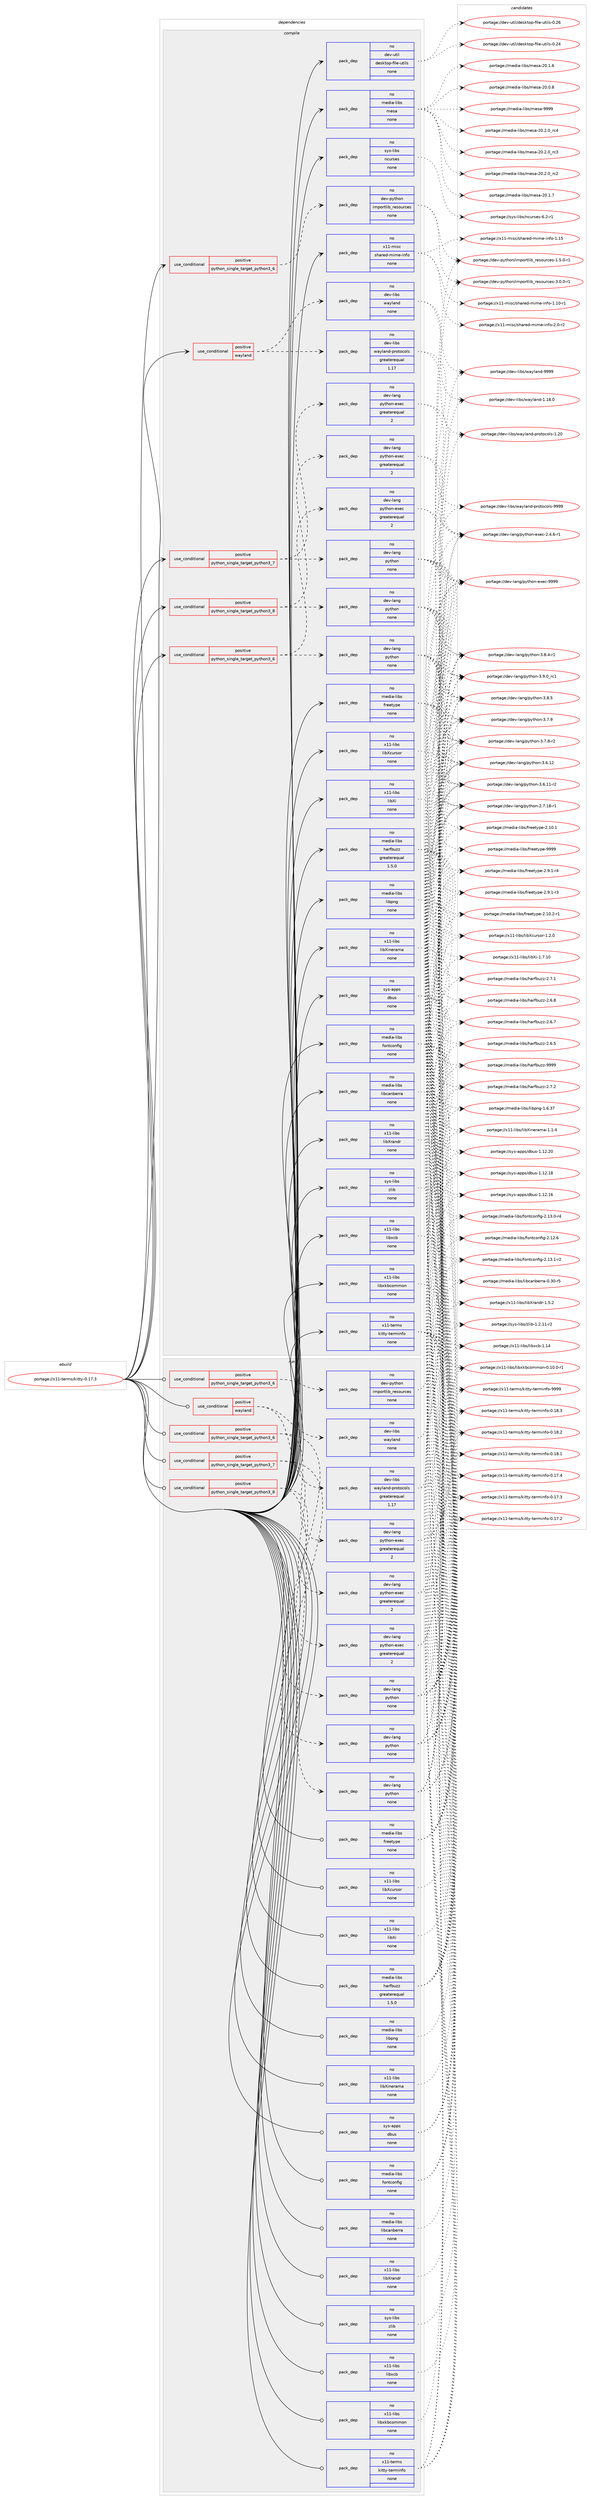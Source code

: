 digraph prolog {

# *************
# Graph options
# *************

newrank=true;
concentrate=true;
compound=true;
graph [rankdir=LR,fontname=Helvetica,fontsize=10,ranksep=1.5];#, ranksep=2.5, nodesep=0.2];
edge  [arrowhead=vee];
node  [fontname=Helvetica,fontsize=10];

# **********
# The ebuild
# **********

subgraph cluster_leftcol {
color=gray;
label=<<i>ebuild</i>>;
id [label="portage://x11-terms/kitty-0.17.3", color=red, width=4, href="../x11-terms/kitty-0.17.3.svg"];
}

# ****************
# The dependencies
# ****************

subgraph cluster_midcol {
color=gray;
label=<<i>dependencies</i>>;
subgraph cluster_compile {
fillcolor="#eeeeee";
style=filled;
label=<<i>compile</i>>;
subgraph cond166 {
dependency1008 [label=<<TABLE BORDER="0" CELLBORDER="1" CELLSPACING="0" CELLPADDING="4"><TR><TD ROWSPAN="3" CELLPADDING="10">use_conditional</TD></TR><TR><TD>positive</TD></TR><TR><TD>python_single_target_python3_6</TD></TR></TABLE>>, shape=none, color=red];
subgraph pack832 {
dependency1009 [label=<<TABLE BORDER="0" CELLBORDER="1" CELLSPACING="0" CELLPADDING="4" WIDTH="220"><TR><TD ROWSPAN="6" CELLPADDING="30">pack_dep</TD></TR><TR><TD WIDTH="110">no</TD></TR><TR><TD>dev-lang</TD></TR><TR><TD>python</TD></TR><TR><TD>none</TD></TR><TR><TD></TD></TR></TABLE>>, shape=none, color=blue];
}
dependency1008:e -> dependency1009:w [weight=20,style="dashed",arrowhead="vee"];
subgraph pack833 {
dependency1010 [label=<<TABLE BORDER="0" CELLBORDER="1" CELLSPACING="0" CELLPADDING="4" WIDTH="220"><TR><TD ROWSPAN="6" CELLPADDING="30">pack_dep</TD></TR><TR><TD WIDTH="110">no</TD></TR><TR><TD>dev-lang</TD></TR><TR><TD>python-exec</TD></TR><TR><TD>greaterequal</TD></TR><TR><TD>2</TD></TR></TABLE>>, shape=none, color=blue];
}
dependency1008:e -> dependency1010:w [weight=20,style="dashed",arrowhead="vee"];
}
id:e -> dependency1008:w [weight=20,style="solid",arrowhead="vee"];
subgraph cond167 {
dependency1011 [label=<<TABLE BORDER="0" CELLBORDER="1" CELLSPACING="0" CELLPADDING="4"><TR><TD ROWSPAN="3" CELLPADDING="10">use_conditional</TD></TR><TR><TD>positive</TD></TR><TR><TD>python_single_target_python3_6</TD></TR></TABLE>>, shape=none, color=red];
subgraph pack834 {
dependency1012 [label=<<TABLE BORDER="0" CELLBORDER="1" CELLSPACING="0" CELLPADDING="4" WIDTH="220"><TR><TD ROWSPAN="6" CELLPADDING="30">pack_dep</TD></TR><TR><TD WIDTH="110">no</TD></TR><TR><TD>dev-python</TD></TR><TR><TD>importlib_resources</TD></TR><TR><TD>none</TD></TR><TR><TD></TD></TR></TABLE>>, shape=none, color=blue];
}
dependency1011:e -> dependency1012:w [weight=20,style="dashed",arrowhead="vee"];
}
id:e -> dependency1011:w [weight=20,style="solid",arrowhead="vee"];
subgraph cond168 {
dependency1013 [label=<<TABLE BORDER="0" CELLBORDER="1" CELLSPACING="0" CELLPADDING="4"><TR><TD ROWSPAN="3" CELLPADDING="10">use_conditional</TD></TR><TR><TD>positive</TD></TR><TR><TD>python_single_target_python3_7</TD></TR></TABLE>>, shape=none, color=red];
subgraph pack835 {
dependency1014 [label=<<TABLE BORDER="0" CELLBORDER="1" CELLSPACING="0" CELLPADDING="4" WIDTH="220"><TR><TD ROWSPAN="6" CELLPADDING="30">pack_dep</TD></TR><TR><TD WIDTH="110">no</TD></TR><TR><TD>dev-lang</TD></TR><TR><TD>python</TD></TR><TR><TD>none</TD></TR><TR><TD></TD></TR></TABLE>>, shape=none, color=blue];
}
dependency1013:e -> dependency1014:w [weight=20,style="dashed",arrowhead="vee"];
subgraph pack836 {
dependency1015 [label=<<TABLE BORDER="0" CELLBORDER="1" CELLSPACING="0" CELLPADDING="4" WIDTH="220"><TR><TD ROWSPAN="6" CELLPADDING="30">pack_dep</TD></TR><TR><TD WIDTH="110">no</TD></TR><TR><TD>dev-lang</TD></TR><TR><TD>python-exec</TD></TR><TR><TD>greaterequal</TD></TR><TR><TD>2</TD></TR></TABLE>>, shape=none, color=blue];
}
dependency1013:e -> dependency1015:w [weight=20,style="dashed",arrowhead="vee"];
}
id:e -> dependency1013:w [weight=20,style="solid",arrowhead="vee"];
subgraph cond169 {
dependency1016 [label=<<TABLE BORDER="0" CELLBORDER="1" CELLSPACING="0" CELLPADDING="4"><TR><TD ROWSPAN="3" CELLPADDING="10">use_conditional</TD></TR><TR><TD>positive</TD></TR><TR><TD>python_single_target_python3_8</TD></TR></TABLE>>, shape=none, color=red];
subgraph pack837 {
dependency1017 [label=<<TABLE BORDER="0" CELLBORDER="1" CELLSPACING="0" CELLPADDING="4" WIDTH="220"><TR><TD ROWSPAN="6" CELLPADDING="30">pack_dep</TD></TR><TR><TD WIDTH="110">no</TD></TR><TR><TD>dev-lang</TD></TR><TR><TD>python</TD></TR><TR><TD>none</TD></TR><TR><TD></TD></TR></TABLE>>, shape=none, color=blue];
}
dependency1016:e -> dependency1017:w [weight=20,style="dashed",arrowhead="vee"];
subgraph pack838 {
dependency1018 [label=<<TABLE BORDER="0" CELLBORDER="1" CELLSPACING="0" CELLPADDING="4" WIDTH="220"><TR><TD ROWSPAN="6" CELLPADDING="30">pack_dep</TD></TR><TR><TD WIDTH="110">no</TD></TR><TR><TD>dev-lang</TD></TR><TR><TD>python-exec</TD></TR><TR><TD>greaterequal</TD></TR><TR><TD>2</TD></TR></TABLE>>, shape=none, color=blue];
}
dependency1016:e -> dependency1018:w [weight=20,style="dashed",arrowhead="vee"];
}
id:e -> dependency1016:w [weight=20,style="solid",arrowhead="vee"];
subgraph cond170 {
dependency1019 [label=<<TABLE BORDER="0" CELLBORDER="1" CELLSPACING="0" CELLPADDING="4"><TR><TD ROWSPAN="3" CELLPADDING="10">use_conditional</TD></TR><TR><TD>positive</TD></TR><TR><TD>wayland</TD></TR></TABLE>>, shape=none, color=red];
subgraph pack839 {
dependency1020 [label=<<TABLE BORDER="0" CELLBORDER="1" CELLSPACING="0" CELLPADDING="4" WIDTH="220"><TR><TD ROWSPAN="6" CELLPADDING="30">pack_dep</TD></TR><TR><TD WIDTH="110">no</TD></TR><TR><TD>dev-libs</TD></TR><TR><TD>wayland</TD></TR><TR><TD>none</TD></TR><TR><TD></TD></TR></TABLE>>, shape=none, color=blue];
}
dependency1019:e -> dependency1020:w [weight=20,style="dashed",arrowhead="vee"];
subgraph pack840 {
dependency1021 [label=<<TABLE BORDER="0" CELLBORDER="1" CELLSPACING="0" CELLPADDING="4" WIDTH="220"><TR><TD ROWSPAN="6" CELLPADDING="30">pack_dep</TD></TR><TR><TD WIDTH="110">no</TD></TR><TR><TD>dev-libs</TD></TR><TR><TD>wayland-protocols</TD></TR><TR><TD>greaterequal</TD></TR><TR><TD>1.17</TD></TR></TABLE>>, shape=none, color=blue];
}
dependency1019:e -> dependency1021:w [weight=20,style="dashed",arrowhead="vee"];
}
id:e -> dependency1019:w [weight=20,style="solid",arrowhead="vee"];
subgraph pack841 {
dependency1022 [label=<<TABLE BORDER="0" CELLBORDER="1" CELLSPACING="0" CELLPADDING="4" WIDTH="220"><TR><TD ROWSPAN="6" CELLPADDING="30">pack_dep</TD></TR><TR><TD WIDTH="110">no</TD></TR><TR><TD>dev-util</TD></TR><TR><TD>desktop-file-utils</TD></TR><TR><TD>none</TD></TR><TR><TD></TD></TR></TABLE>>, shape=none, color=blue];
}
id:e -> dependency1022:w [weight=20,style="solid",arrowhead="vee"];
subgraph pack842 {
dependency1023 [label=<<TABLE BORDER="0" CELLBORDER="1" CELLSPACING="0" CELLPADDING="4" WIDTH="220"><TR><TD ROWSPAN="6" CELLPADDING="30">pack_dep</TD></TR><TR><TD WIDTH="110">no</TD></TR><TR><TD>media-libs</TD></TR><TR><TD>fontconfig</TD></TR><TR><TD>none</TD></TR><TR><TD></TD></TR></TABLE>>, shape=none, color=blue];
}
id:e -> dependency1023:w [weight=20,style="solid",arrowhead="vee"];
subgraph pack843 {
dependency1024 [label=<<TABLE BORDER="0" CELLBORDER="1" CELLSPACING="0" CELLPADDING="4" WIDTH="220"><TR><TD ROWSPAN="6" CELLPADDING="30">pack_dep</TD></TR><TR><TD WIDTH="110">no</TD></TR><TR><TD>media-libs</TD></TR><TR><TD>freetype</TD></TR><TR><TD>none</TD></TR><TR><TD></TD></TR></TABLE>>, shape=none, color=blue];
}
id:e -> dependency1024:w [weight=20,style="solid",arrowhead="vee"];
subgraph pack844 {
dependency1025 [label=<<TABLE BORDER="0" CELLBORDER="1" CELLSPACING="0" CELLPADDING="4" WIDTH="220"><TR><TD ROWSPAN="6" CELLPADDING="30">pack_dep</TD></TR><TR><TD WIDTH="110">no</TD></TR><TR><TD>media-libs</TD></TR><TR><TD>harfbuzz</TD></TR><TR><TD>greaterequal</TD></TR><TR><TD>1.5.0</TD></TR></TABLE>>, shape=none, color=blue];
}
id:e -> dependency1025:w [weight=20,style="solid",arrowhead="vee"];
subgraph pack845 {
dependency1026 [label=<<TABLE BORDER="0" CELLBORDER="1" CELLSPACING="0" CELLPADDING="4" WIDTH="220"><TR><TD ROWSPAN="6" CELLPADDING="30">pack_dep</TD></TR><TR><TD WIDTH="110">no</TD></TR><TR><TD>media-libs</TD></TR><TR><TD>libcanberra</TD></TR><TR><TD>none</TD></TR><TR><TD></TD></TR></TABLE>>, shape=none, color=blue];
}
id:e -> dependency1026:w [weight=20,style="solid",arrowhead="vee"];
subgraph pack846 {
dependency1027 [label=<<TABLE BORDER="0" CELLBORDER="1" CELLSPACING="0" CELLPADDING="4" WIDTH="220"><TR><TD ROWSPAN="6" CELLPADDING="30">pack_dep</TD></TR><TR><TD WIDTH="110">no</TD></TR><TR><TD>media-libs</TD></TR><TR><TD>libpng</TD></TR><TR><TD>none</TD></TR><TR><TD></TD></TR></TABLE>>, shape=none, color=blue];
}
id:e -> dependency1027:w [weight=20,style="solid",arrowhead="vee"];
subgraph pack847 {
dependency1028 [label=<<TABLE BORDER="0" CELLBORDER="1" CELLSPACING="0" CELLPADDING="4" WIDTH="220"><TR><TD ROWSPAN="6" CELLPADDING="30">pack_dep</TD></TR><TR><TD WIDTH="110">no</TD></TR><TR><TD>media-libs</TD></TR><TR><TD>mesa</TD></TR><TR><TD>none</TD></TR><TR><TD></TD></TR></TABLE>>, shape=none, color=blue];
}
id:e -> dependency1028:w [weight=20,style="solid",arrowhead="vee"];
subgraph pack848 {
dependency1029 [label=<<TABLE BORDER="0" CELLBORDER="1" CELLSPACING="0" CELLPADDING="4" WIDTH="220"><TR><TD ROWSPAN="6" CELLPADDING="30">pack_dep</TD></TR><TR><TD WIDTH="110">no</TD></TR><TR><TD>sys-apps</TD></TR><TR><TD>dbus</TD></TR><TR><TD>none</TD></TR><TR><TD></TD></TR></TABLE>>, shape=none, color=blue];
}
id:e -> dependency1029:w [weight=20,style="solid",arrowhead="vee"];
subgraph pack849 {
dependency1030 [label=<<TABLE BORDER="0" CELLBORDER="1" CELLSPACING="0" CELLPADDING="4" WIDTH="220"><TR><TD ROWSPAN="6" CELLPADDING="30">pack_dep</TD></TR><TR><TD WIDTH="110">no</TD></TR><TR><TD>sys-libs</TD></TR><TR><TD>ncurses</TD></TR><TR><TD>none</TD></TR><TR><TD></TD></TR></TABLE>>, shape=none, color=blue];
}
id:e -> dependency1030:w [weight=20,style="solid",arrowhead="vee"];
subgraph pack850 {
dependency1031 [label=<<TABLE BORDER="0" CELLBORDER="1" CELLSPACING="0" CELLPADDING="4" WIDTH="220"><TR><TD ROWSPAN="6" CELLPADDING="30">pack_dep</TD></TR><TR><TD WIDTH="110">no</TD></TR><TR><TD>sys-libs</TD></TR><TR><TD>zlib</TD></TR><TR><TD>none</TD></TR><TR><TD></TD></TR></TABLE>>, shape=none, color=blue];
}
id:e -> dependency1031:w [weight=20,style="solid",arrowhead="vee"];
subgraph pack851 {
dependency1032 [label=<<TABLE BORDER="0" CELLBORDER="1" CELLSPACING="0" CELLPADDING="4" WIDTH="220"><TR><TD ROWSPAN="6" CELLPADDING="30">pack_dep</TD></TR><TR><TD WIDTH="110">no</TD></TR><TR><TD>x11-libs</TD></TR><TR><TD>libXcursor</TD></TR><TR><TD>none</TD></TR><TR><TD></TD></TR></TABLE>>, shape=none, color=blue];
}
id:e -> dependency1032:w [weight=20,style="solid",arrowhead="vee"];
subgraph pack852 {
dependency1033 [label=<<TABLE BORDER="0" CELLBORDER="1" CELLSPACING="0" CELLPADDING="4" WIDTH="220"><TR><TD ROWSPAN="6" CELLPADDING="30">pack_dep</TD></TR><TR><TD WIDTH="110">no</TD></TR><TR><TD>x11-libs</TD></TR><TR><TD>libXi</TD></TR><TR><TD>none</TD></TR><TR><TD></TD></TR></TABLE>>, shape=none, color=blue];
}
id:e -> dependency1033:w [weight=20,style="solid",arrowhead="vee"];
subgraph pack853 {
dependency1034 [label=<<TABLE BORDER="0" CELLBORDER="1" CELLSPACING="0" CELLPADDING="4" WIDTH="220"><TR><TD ROWSPAN="6" CELLPADDING="30">pack_dep</TD></TR><TR><TD WIDTH="110">no</TD></TR><TR><TD>x11-libs</TD></TR><TR><TD>libXinerama</TD></TR><TR><TD>none</TD></TR><TR><TD></TD></TR></TABLE>>, shape=none, color=blue];
}
id:e -> dependency1034:w [weight=20,style="solid",arrowhead="vee"];
subgraph pack854 {
dependency1035 [label=<<TABLE BORDER="0" CELLBORDER="1" CELLSPACING="0" CELLPADDING="4" WIDTH="220"><TR><TD ROWSPAN="6" CELLPADDING="30">pack_dep</TD></TR><TR><TD WIDTH="110">no</TD></TR><TR><TD>x11-libs</TD></TR><TR><TD>libXrandr</TD></TR><TR><TD>none</TD></TR><TR><TD></TD></TR></TABLE>>, shape=none, color=blue];
}
id:e -> dependency1035:w [weight=20,style="solid",arrowhead="vee"];
subgraph pack855 {
dependency1036 [label=<<TABLE BORDER="0" CELLBORDER="1" CELLSPACING="0" CELLPADDING="4" WIDTH="220"><TR><TD ROWSPAN="6" CELLPADDING="30">pack_dep</TD></TR><TR><TD WIDTH="110">no</TD></TR><TR><TD>x11-libs</TD></TR><TR><TD>libxcb</TD></TR><TR><TD>none</TD></TR><TR><TD></TD></TR></TABLE>>, shape=none, color=blue];
}
id:e -> dependency1036:w [weight=20,style="solid",arrowhead="vee"];
subgraph pack856 {
dependency1037 [label=<<TABLE BORDER="0" CELLBORDER="1" CELLSPACING="0" CELLPADDING="4" WIDTH="220"><TR><TD ROWSPAN="6" CELLPADDING="30">pack_dep</TD></TR><TR><TD WIDTH="110">no</TD></TR><TR><TD>x11-libs</TD></TR><TR><TD>libxkbcommon</TD></TR><TR><TD>none</TD></TR><TR><TD></TD></TR></TABLE>>, shape=none, color=blue];
}
id:e -> dependency1037:w [weight=20,style="solid",arrowhead="vee"];
subgraph pack857 {
dependency1038 [label=<<TABLE BORDER="0" CELLBORDER="1" CELLSPACING="0" CELLPADDING="4" WIDTH="220"><TR><TD ROWSPAN="6" CELLPADDING="30">pack_dep</TD></TR><TR><TD WIDTH="110">no</TD></TR><TR><TD>x11-misc</TD></TR><TR><TD>shared-mime-info</TD></TR><TR><TD>none</TD></TR><TR><TD></TD></TR></TABLE>>, shape=none, color=blue];
}
id:e -> dependency1038:w [weight=20,style="solid",arrowhead="vee"];
subgraph pack858 {
dependency1039 [label=<<TABLE BORDER="0" CELLBORDER="1" CELLSPACING="0" CELLPADDING="4" WIDTH="220"><TR><TD ROWSPAN="6" CELLPADDING="30">pack_dep</TD></TR><TR><TD WIDTH="110">no</TD></TR><TR><TD>x11-terms</TD></TR><TR><TD>kitty-terminfo</TD></TR><TR><TD>none</TD></TR><TR><TD></TD></TR></TABLE>>, shape=none, color=blue];
}
id:e -> dependency1039:w [weight=20,style="solid",arrowhead="vee"];
}
subgraph cluster_compileandrun {
fillcolor="#eeeeee";
style=filled;
label=<<i>compile and run</i>>;
}
subgraph cluster_run {
fillcolor="#eeeeee";
style=filled;
label=<<i>run</i>>;
subgraph cond171 {
dependency1040 [label=<<TABLE BORDER="0" CELLBORDER="1" CELLSPACING="0" CELLPADDING="4"><TR><TD ROWSPAN="3" CELLPADDING="10">use_conditional</TD></TR><TR><TD>positive</TD></TR><TR><TD>python_single_target_python3_6</TD></TR></TABLE>>, shape=none, color=red];
subgraph pack859 {
dependency1041 [label=<<TABLE BORDER="0" CELLBORDER="1" CELLSPACING="0" CELLPADDING="4" WIDTH="220"><TR><TD ROWSPAN="6" CELLPADDING="30">pack_dep</TD></TR><TR><TD WIDTH="110">no</TD></TR><TR><TD>dev-lang</TD></TR><TR><TD>python</TD></TR><TR><TD>none</TD></TR><TR><TD></TD></TR></TABLE>>, shape=none, color=blue];
}
dependency1040:e -> dependency1041:w [weight=20,style="dashed",arrowhead="vee"];
subgraph pack860 {
dependency1042 [label=<<TABLE BORDER="0" CELLBORDER="1" CELLSPACING="0" CELLPADDING="4" WIDTH="220"><TR><TD ROWSPAN="6" CELLPADDING="30">pack_dep</TD></TR><TR><TD WIDTH="110">no</TD></TR><TR><TD>dev-lang</TD></TR><TR><TD>python-exec</TD></TR><TR><TD>greaterequal</TD></TR><TR><TD>2</TD></TR></TABLE>>, shape=none, color=blue];
}
dependency1040:e -> dependency1042:w [weight=20,style="dashed",arrowhead="vee"];
}
id:e -> dependency1040:w [weight=20,style="solid",arrowhead="odot"];
subgraph cond172 {
dependency1043 [label=<<TABLE BORDER="0" CELLBORDER="1" CELLSPACING="0" CELLPADDING="4"><TR><TD ROWSPAN="3" CELLPADDING="10">use_conditional</TD></TR><TR><TD>positive</TD></TR><TR><TD>python_single_target_python3_6</TD></TR></TABLE>>, shape=none, color=red];
subgraph pack861 {
dependency1044 [label=<<TABLE BORDER="0" CELLBORDER="1" CELLSPACING="0" CELLPADDING="4" WIDTH="220"><TR><TD ROWSPAN="6" CELLPADDING="30">pack_dep</TD></TR><TR><TD WIDTH="110">no</TD></TR><TR><TD>dev-python</TD></TR><TR><TD>importlib_resources</TD></TR><TR><TD>none</TD></TR><TR><TD></TD></TR></TABLE>>, shape=none, color=blue];
}
dependency1043:e -> dependency1044:w [weight=20,style="dashed",arrowhead="vee"];
}
id:e -> dependency1043:w [weight=20,style="solid",arrowhead="odot"];
subgraph cond173 {
dependency1045 [label=<<TABLE BORDER="0" CELLBORDER="1" CELLSPACING="0" CELLPADDING="4"><TR><TD ROWSPAN="3" CELLPADDING="10">use_conditional</TD></TR><TR><TD>positive</TD></TR><TR><TD>python_single_target_python3_7</TD></TR></TABLE>>, shape=none, color=red];
subgraph pack862 {
dependency1046 [label=<<TABLE BORDER="0" CELLBORDER="1" CELLSPACING="0" CELLPADDING="4" WIDTH="220"><TR><TD ROWSPAN="6" CELLPADDING="30">pack_dep</TD></TR><TR><TD WIDTH="110">no</TD></TR><TR><TD>dev-lang</TD></TR><TR><TD>python</TD></TR><TR><TD>none</TD></TR><TR><TD></TD></TR></TABLE>>, shape=none, color=blue];
}
dependency1045:e -> dependency1046:w [weight=20,style="dashed",arrowhead="vee"];
subgraph pack863 {
dependency1047 [label=<<TABLE BORDER="0" CELLBORDER="1" CELLSPACING="0" CELLPADDING="4" WIDTH="220"><TR><TD ROWSPAN="6" CELLPADDING="30">pack_dep</TD></TR><TR><TD WIDTH="110">no</TD></TR><TR><TD>dev-lang</TD></TR><TR><TD>python-exec</TD></TR><TR><TD>greaterequal</TD></TR><TR><TD>2</TD></TR></TABLE>>, shape=none, color=blue];
}
dependency1045:e -> dependency1047:w [weight=20,style="dashed",arrowhead="vee"];
}
id:e -> dependency1045:w [weight=20,style="solid",arrowhead="odot"];
subgraph cond174 {
dependency1048 [label=<<TABLE BORDER="0" CELLBORDER="1" CELLSPACING="0" CELLPADDING="4"><TR><TD ROWSPAN="3" CELLPADDING="10">use_conditional</TD></TR><TR><TD>positive</TD></TR><TR><TD>python_single_target_python3_8</TD></TR></TABLE>>, shape=none, color=red];
subgraph pack864 {
dependency1049 [label=<<TABLE BORDER="0" CELLBORDER="1" CELLSPACING="0" CELLPADDING="4" WIDTH="220"><TR><TD ROWSPAN="6" CELLPADDING="30">pack_dep</TD></TR><TR><TD WIDTH="110">no</TD></TR><TR><TD>dev-lang</TD></TR><TR><TD>python</TD></TR><TR><TD>none</TD></TR><TR><TD></TD></TR></TABLE>>, shape=none, color=blue];
}
dependency1048:e -> dependency1049:w [weight=20,style="dashed",arrowhead="vee"];
subgraph pack865 {
dependency1050 [label=<<TABLE BORDER="0" CELLBORDER="1" CELLSPACING="0" CELLPADDING="4" WIDTH="220"><TR><TD ROWSPAN="6" CELLPADDING="30">pack_dep</TD></TR><TR><TD WIDTH="110">no</TD></TR><TR><TD>dev-lang</TD></TR><TR><TD>python-exec</TD></TR><TR><TD>greaterequal</TD></TR><TR><TD>2</TD></TR></TABLE>>, shape=none, color=blue];
}
dependency1048:e -> dependency1050:w [weight=20,style="dashed",arrowhead="vee"];
}
id:e -> dependency1048:w [weight=20,style="solid",arrowhead="odot"];
subgraph cond175 {
dependency1051 [label=<<TABLE BORDER="0" CELLBORDER="1" CELLSPACING="0" CELLPADDING="4"><TR><TD ROWSPAN="3" CELLPADDING="10">use_conditional</TD></TR><TR><TD>positive</TD></TR><TR><TD>wayland</TD></TR></TABLE>>, shape=none, color=red];
subgraph pack866 {
dependency1052 [label=<<TABLE BORDER="0" CELLBORDER="1" CELLSPACING="0" CELLPADDING="4" WIDTH="220"><TR><TD ROWSPAN="6" CELLPADDING="30">pack_dep</TD></TR><TR><TD WIDTH="110">no</TD></TR><TR><TD>dev-libs</TD></TR><TR><TD>wayland</TD></TR><TR><TD>none</TD></TR><TR><TD></TD></TR></TABLE>>, shape=none, color=blue];
}
dependency1051:e -> dependency1052:w [weight=20,style="dashed",arrowhead="vee"];
subgraph pack867 {
dependency1053 [label=<<TABLE BORDER="0" CELLBORDER="1" CELLSPACING="0" CELLPADDING="4" WIDTH="220"><TR><TD ROWSPAN="6" CELLPADDING="30">pack_dep</TD></TR><TR><TD WIDTH="110">no</TD></TR><TR><TD>dev-libs</TD></TR><TR><TD>wayland-protocols</TD></TR><TR><TD>greaterequal</TD></TR><TR><TD>1.17</TD></TR></TABLE>>, shape=none, color=blue];
}
dependency1051:e -> dependency1053:w [weight=20,style="dashed",arrowhead="vee"];
}
id:e -> dependency1051:w [weight=20,style="solid",arrowhead="odot"];
subgraph pack868 {
dependency1054 [label=<<TABLE BORDER="0" CELLBORDER="1" CELLSPACING="0" CELLPADDING="4" WIDTH="220"><TR><TD ROWSPAN="6" CELLPADDING="30">pack_dep</TD></TR><TR><TD WIDTH="110">no</TD></TR><TR><TD>media-libs</TD></TR><TR><TD>fontconfig</TD></TR><TR><TD>none</TD></TR><TR><TD></TD></TR></TABLE>>, shape=none, color=blue];
}
id:e -> dependency1054:w [weight=20,style="solid",arrowhead="odot"];
subgraph pack869 {
dependency1055 [label=<<TABLE BORDER="0" CELLBORDER="1" CELLSPACING="0" CELLPADDING="4" WIDTH="220"><TR><TD ROWSPAN="6" CELLPADDING="30">pack_dep</TD></TR><TR><TD WIDTH="110">no</TD></TR><TR><TD>media-libs</TD></TR><TR><TD>freetype</TD></TR><TR><TD>none</TD></TR><TR><TD></TD></TR></TABLE>>, shape=none, color=blue];
}
id:e -> dependency1055:w [weight=20,style="solid",arrowhead="odot"];
subgraph pack870 {
dependency1056 [label=<<TABLE BORDER="0" CELLBORDER="1" CELLSPACING="0" CELLPADDING="4" WIDTH="220"><TR><TD ROWSPAN="6" CELLPADDING="30">pack_dep</TD></TR><TR><TD WIDTH="110">no</TD></TR><TR><TD>media-libs</TD></TR><TR><TD>harfbuzz</TD></TR><TR><TD>greaterequal</TD></TR><TR><TD>1.5.0</TD></TR></TABLE>>, shape=none, color=blue];
}
id:e -> dependency1056:w [weight=20,style="solid",arrowhead="odot"];
subgraph pack871 {
dependency1057 [label=<<TABLE BORDER="0" CELLBORDER="1" CELLSPACING="0" CELLPADDING="4" WIDTH="220"><TR><TD ROWSPAN="6" CELLPADDING="30">pack_dep</TD></TR><TR><TD WIDTH="110">no</TD></TR><TR><TD>media-libs</TD></TR><TR><TD>libcanberra</TD></TR><TR><TD>none</TD></TR><TR><TD></TD></TR></TABLE>>, shape=none, color=blue];
}
id:e -> dependency1057:w [weight=20,style="solid",arrowhead="odot"];
subgraph pack872 {
dependency1058 [label=<<TABLE BORDER="0" CELLBORDER="1" CELLSPACING="0" CELLPADDING="4" WIDTH="220"><TR><TD ROWSPAN="6" CELLPADDING="30">pack_dep</TD></TR><TR><TD WIDTH="110">no</TD></TR><TR><TD>media-libs</TD></TR><TR><TD>libpng</TD></TR><TR><TD>none</TD></TR><TR><TD></TD></TR></TABLE>>, shape=none, color=blue];
}
id:e -> dependency1058:w [weight=20,style="solid",arrowhead="odot"];
subgraph pack873 {
dependency1059 [label=<<TABLE BORDER="0" CELLBORDER="1" CELLSPACING="0" CELLPADDING="4" WIDTH="220"><TR><TD ROWSPAN="6" CELLPADDING="30">pack_dep</TD></TR><TR><TD WIDTH="110">no</TD></TR><TR><TD>sys-apps</TD></TR><TR><TD>dbus</TD></TR><TR><TD>none</TD></TR><TR><TD></TD></TR></TABLE>>, shape=none, color=blue];
}
id:e -> dependency1059:w [weight=20,style="solid",arrowhead="odot"];
subgraph pack874 {
dependency1060 [label=<<TABLE BORDER="0" CELLBORDER="1" CELLSPACING="0" CELLPADDING="4" WIDTH="220"><TR><TD ROWSPAN="6" CELLPADDING="30">pack_dep</TD></TR><TR><TD WIDTH="110">no</TD></TR><TR><TD>sys-libs</TD></TR><TR><TD>zlib</TD></TR><TR><TD>none</TD></TR><TR><TD></TD></TR></TABLE>>, shape=none, color=blue];
}
id:e -> dependency1060:w [weight=20,style="solid",arrowhead="odot"];
subgraph pack875 {
dependency1061 [label=<<TABLE BORDER="0" CELLBORDER="1" CELLSPACING="0" CELLPADDING="4" WIDTH="220"><TR><TD ROWSPAN="6" CELLPADDING="30">pack_dep</TD></TR><TR><TD WIDTH="110">no</TD></TR><TR><TD>x11-libs</TD></TR><TR><TD>libXcursor</TD></TR><TR><TD>none</TD></TR><TR><TD></TD></TR></TABLE>>, shape=none, color=blue];
}
id:e -> dependency1061:w [weight=20,style="solid",arrowhead="odot"];
subgraph pack876 {
dependency1062 [label=<<TABLE BORDER="0" CELLBORDER="1" CELLSPACING="0" CELLPADDING="4" WIDTH="220"><TR><TD ROWSPAN="6" CELLPADDING="30">pack_dep</TD></TR><TR><TD WIDTH="110">no</TD></TR><TR><TD>x11-libs</TD></TR><TR><TD>libXi</TD></TR><TR><TD>none</TD></TR><TR><TD></TD></TR></TABLE>>, shape=none, color=blue];
}
id:e -> dependency1062:w [weight=20,style="solid",arrowhead="odot"];
subgraph pack877 {
dependency1063 [label=<<TABLE BORDER="0" CELLBORDER="1" CELLSPACING="0" CELLPADDING="4" WIDTH="220"><TR><TD ROWSPAN="6" CELLPADDING="30">pack_dep</TD></TR><TR><TD WIDTH="110">no</TD></TR><TR><TD>x11-libs</TD></TR><TR><TD>libXinerama</TD></TR><TR><TD>none</TD></TR><TR><TD></TD></TR></TABLE>>, shape=none, color=blue];
}
id:e -> dependency1063:w [weight=20,style="solid",arrowhead="odot"];
subgraph pack878 {
dependency1064 [label=<<TABLE BORDER="0" CELLBORDER="1" CELLSPACING="0" CELLPADDING="4" WIDTH="220"><TR><TD ROWSPAN="6" CELLPADDING="30">pack_dep</TD></TR><TR><TD WIDTH="110">no</TD></TR><TR><TD>x11-libs</TD></TR><TR><TD>libXrandr</TD></TR><TR><TD>none</TD></TR><TR><TD></TD></TR></TABLE>>, shape=none, color=blue];
}
id:e -> dependency1064:w [weight=20,style="solid",arrowhead="odot"];
subgraph pack879 {
dependency1065 [label=<<TABLE BORDER="0" CELLBORDER="1" CELLSPACING="0" CELLPADDING="4" WIDTH="220"><TR><TD ROWSPAN="6" CELLPADDING="30">pack_dep</TD></TR><TR><TD WIDTH="110">no</TD></TR><TR><TD>x11-libs</TD></TR><TR><TD>libxcb</TD></TR><TR><TD>none</TD></TR><TR><TD></TD></TR></TABLE>>, shape=none, color=blue];
}
id:e -> dependency1065:w [weight=20,style="solid",arrowhead="odot"];
subgraph pack880 {
dependency1066 [label=<<TABLE BORDER="0" CELLBORDER="1" CELLSPACING="0" CELLPADDING="4" WIDTH="220"><TR><TD ROWSPAN="6" CELLPADDING="30">pack_dep</TD></TR><TR><TD WIDTH="110">no</TD></TR><TR><TD>x11-libs</TD></TR><TR><TD>libxkbcommon</TD></TR><TR><TD>none</TD></TR><TR><TD></TD></TR></TABLE>>, shape=none, color=blue];
}
id:e -> dependency1066:w [weight=20,style="solid",arrowhead="odot"];
subgraph pack881 {
dependency1067 [label=<<TABLE BORDER="0" CELLBORDER="1" CELLSPACING="0" CELLPADDING="4" WIDTH="220"><TR><TD ROWSPAN="6" CELLPADDING="30">pack_dep</TD></TR><TR><TD WIDTH="110">no</TD></TR><TR><TD>x11-terms</TD></TR><TR><TD>kitty-terminfo</TD></TR><TR><TD>none</TD></TR><TR><TD></TD></TR></TABLE>>, shape=none, color=blue];
}
id:e -> dependency1067:w [weight=20,style="solid",arrowhead="odot"];
}
}

# **************
# The candidates
# **************

subgraph cluster_choices {
rank=same;
color=gray;
label=<<i>candidates</i>>;

subgraph choice832 {
color=black;
nodesep=1;
choice100101118451089711010347112121116104111110455146574648951149949 [label="portage://dev-lang/python-3.9.0_rc1", color=red, width=4,href="../dev-lang/python-3.9.0_rc1.svg"];
choice100101118451089711010347112121116104111110455146564653 [label="portage://dev-lang/python-3.8.5", color=red, width=4,href="../dev-lang/python-3.8.5.svg"];
choice1001011184510897110103471121211161041111104551465646524511449 [label="portage://dev-lang/python-3.8.4-r1", color=red, width=4,href="../dev-lang/python-3.8.4-r1.svg"];
choice100101118451089711010347112121116104111110455146554657 [label="portage://dev-lang/python-3.7.9", color=red, width=4,href="../dev-lang/python-3.7.9.svg"];
choice1001011184510897110103471121211161041111104551465546564511450 [label="portage://dev-lang/python-3.7.8-r2", color=red, width=4,href="../dev-lang/python-3.7.8-r2.svg"];
choice10010111845108971101034711212111610411111045514654464950 [label="portage://dev-lang/python-3.6.12", color=red, width=4,href="../dev-lang/python-3.6.12.svg"];
choice100101118451089711010347112121116104111110455146544649494511450 [label="portage://dev-lang/python-3.6.11-r2", color=red, width=4,href="../dev-lang/python-3.6.11-r2.svg"];
choice100101118451089711010347112121116104111110455046554649564511449 [label="portage://dev-lang/python-2.7.18-r1", color=red, width=4,href="../dev-lang/python-2.7.18-r1.svg"];
dependency1009:e -> choice100101118451089711010347112121116104111110455146574648951149949:w [style=dotted,weight="100"];
dependency1009:e -> choice100101118451089711010347112121116104111110455146564653:w [style=dotted,weight="100"];
dependency1009:e -> choice1001011184510897110103471121211161041111104551465646524511449:w [style=dotted,weight="100"];
dependency1009:e -> choice100101118451089711010347112121116104111110455146554657:w [style=dotted,weight="100"];
dependency1009:e -> choice1001011184510897110103471121211161041111104551465546564511450:w [style=dotted,weight="100"];
dependency1009:e -> choice10010111845108971101034711212111610411111045514654464950:w [style=dotted,weight="100"];
dependency1009:e -> choice100101118451089711010347112121116104111110455146544649494511450:w [style=dotted,weight="100"];
dependency1009:e -> choice100101118451089711010347112121116104111110455046554649564511449:w [style=dotted,weight="100"];
}
subgraph choice833 {
color=black;
nodesep=1;
choice10010111845108971101034711212111610411111045101120101994557575757 [label="portage://dev-lang/python-exec-9999", color=red, width=4,href="../dev-lang/python-exec-9999.svg"];
choice10010111845108971101034711212111610411111045101120101994550465246544511449 [label="portage://dev-lang/python-exec-2.4.6-r1", color=red, width=4,href="../dev-lang/python-exec-2.4.6-r1.svg"];
dependency1010:e -> choice10010111845108971101034711212111610411111045101120101994557575757:w [style=dotted,weight="100"];
dependency1010:e -> choice10010111845108971101034711212111610411111045101120101994550465246544511449:w [style=dotted,weight="100"];
}
subgraph choice834 {
color=black;
nodesep=1;
choice10010111845112121116104111110471051091121111141161081059895114101115111117114991011154551464846484511449 [label="portage://dev-python/importlib_resources-3.0.0-r1", color=red, width=4,href="../dev-python/importlib_resources-3.0.0-r1.svg"];
choice10010111845112121116104111110471051091121111141161081059895114101115111117114991011154549465346484511449 [label="portage://dev-python/importlib_resources-1.5.0-r1", color=red, width=4,href="../dev-python/importlib_resources-1.5.0-r1.svg"];
dependency1012:e -> choice10010111845112121116104111110471051091121111141161081059895114101115111117114991011154551464846484511449:w [style=dotted,weight="100"];
dependency1012:e -> choice10010111845112121116104111110471051091121111141161081059895114101115111117114991011154549465346484511449:w [style=dotted,weight="100"];
}
subgraph choice835 {
color=black;
nodesep=1;
choice100101118451089711010347112121116104111110455146574648951149949 [label="portage://dev-lang/python-3.9.0_rc1", color=red, width=4,href="../dev-lang/python-3.9.0_rc1.svg"];
choice100101118451089711010347112121116104111110455146564653 [label="portage://dev-lang/python-3.8.5", color=red, width=4,href="../dev-lang/python-3.8.5.svg"];
choice1001011184510897110103471121211161041111104551465646524511449 [label="portage://dev-lang/python-3.8.4-r1", color=red, width=4,href="../dev-lang/python-3.8.4-r1.svg"];
choice100101118451089711010347112121116104111110455146554657 [label="portage://dev-lang/python-3.7.9", color=red, width=4,href="../dev-lang/python-3.7.9.svg"];
choice1001011184510897110103471121211161041111104551465546564511450 [label="portage://dev-lang/python-3.7.8-r2", color=red, width=4,href="../dev-lang/python-3.7.8-r2.svg"];
choice10010111845108971101034711212111610411111045514654464950 [label="portage://dev-lang/python-3.6.12", color=red, width=4,href="../dev-lang/python-3.6.12.svg"];
choice100101118451089711010347112121116104111110455146544649494511450 [label="portage://dev-lang/python-3.6.11-r2", color=red, width=4,href="../dev-lang/python-3.6.11-r2.svg"];
choice100101118451089711010347112121116104111110455046554649564511449 [label="portage://dev-lang/python-2.7.18-r1", color=red, width=4,href="../dev-lang/python-2.7.18-r1.svg"];
dependency1014:e -> choice100101118451089711010347112121116104111110455146574648951149949:w [style=dotted,weight="100"];
dependency1014:e -> choice100101118451089711010347112121116104111110455146564653:w [style=dotted,weight="100"];
dependency1014:e -> choice1001011184510897110103471121211161041111104551465646524511449:w [style=dotted,weight="100"];
dependency1014:e -> choice100101118451089711010347112121116104111110455146554657:w [style=dotted,weight="100"];
dependency1014:e -> choice1001011184510897110103471121211161041111104551465546564511450:w [style=dotted,weight="100"];
dependency1014:e -> choice10010111845108971101034711212111610411111045514654464950:w [style=dotted,weight="100"];
dependency1014:e -> choice100101118451089711010347112121116104111110455146544649494511450:w [style=dotted,weight="100"];
dependency1014:e -> choice100101118451089711010347112121116104111110455046554649564511449:w [style=dotted,weight="100"];
}
subgraph choice836 {
color=black;
nodesep=1;
choice10010111845108971101034711212111610411111045101120101994557575757 [label="portage://dev-lang/python-exec-9999", color=red, width=4,href="../dev-lang/python-exec-9999.svg"];
choice10010111845108971101034711212111610411111045101120101994550465246544511449 [label="portage://dev-lang/python-exec-2.4.6-r1", color=red, width=4,href="../dev-lang/python-exec-2.4.6-r1.svg"];
dependency1015:e -> choice10010111845108971101034711212111610411111045101120101994557575757:w [style=dotted,weight="100"];
dependency1015:e -> choice10010111845108971101034711212111610411111045101120101994550465246544511449:w [style=dotted,weight="100"];
}
subgraph choice837 {
color=black;
nodesep=1;
choice100101118451089711010347112121116104111110455146574648951149949 [label="portage://dev-lang/python-3.9.0_rc1", color=red, width=4,href="../dev-lang/python-3.9.0_rc1.svg"];
choice100101118451089711010347112121116104111110455146564653 [label="portage://dev-lang/python-3.8.5", color=red, width=4,href="../dev-lang/python-3.8.5.svg"];
choice1001011184510897110103471121211161041111104551465646524511449 [label="portage://dev-lang/python-3.8.4-r1", color=red, width=4,href="../dev-lang/python-3.8.4-r1.svg"];
choice100101118451089711010347112121116104111110455146554657 [label="portage://dev-lang/python-3.7.9", color=red, width=4,href="../dev-lang/python-3.7.9.svg"];
choice1001011184510897110103471121211161041111104551465546564511450 [label="portage://dev-lang/python-3.7.8-r2", color=red, width=4,href="../dev-lang/python-3.7.8-r2.svg"];
choice10010111845108971101034711212111610411111045514654464950 [label="portage://dev-lang/python-3.6.12", color=red, width=4,href="../dev-lang/python-3.6.12.svg"];
choice100101118451089711010347112121116104111110455146544649494511450 [label="portage://dev-lang/python-3.6.11-r2", color=red, width=4,href="../dev-lang/python-3.6.11-r2.svg"];
choice100101118451089711010347112121116104111110455046554649564511449 [label="portage://dev-lang/python-2.7.18-r1", color=red, width=4,href="../dev-lang/python-2.7.18-r1.svg"];
dependency1017:e -> choice100101118451089711010347112121116104111110455146574648951149949:w [style=dotted,weight="100"];
dependency1017:e -> choice100101118451089711010347112121116104111110455146564653:w [style=dotted,weight="100"];
dependency1017:e -> choice1001011184510897110103471121211161041111104551465646524511449:w [style=dotted,weight="100"];
dependency1017:e -> choice100101118451089711010347112121116104111110455146554657:w [style=dotted,weight="100"];
dependency1017:e -> choice1001011184510897110103471121211161041111104551465546564511450:w [style=dotted,weight="100"];
dependency1017:e -> choice10010111845108971101034711212111610411111045514654464950:w [style=dotted,weight="100"];
dependency1017:e -> choice100101118451089711010347112121116104111110455146544649494511450:w [style=dotted,weight="100"];
dependency1017:e -> choice100101118451089711010347112121116104111110455046554649564511449:w [style=dotted,weight="100"];
}
subgraph choice838 {
color=black;
nodesep=1;
choice10010111845108971101034711212111610411111045101120101994557575757 [label="portage://dev-lang/python-exec-9999", color=red, width=4,href="../dev-lang/python-exec-9999.svg"];
choice10010111845108971101034711212111610411111045101120101994550465246544511449 [label="portage://dev-lang/python-exec-2.4.6-r1", color=red, width=4,href="../dev-lang/python-exec-2.4.6-r1.svg"];
dependency1018:e -> choice10010111845108971101034711212111610411111045101120101994557575757:w [style=dotted,weight="100"];
dependency1018:e -> choice10010111845108971101034711212111610411111045101120101994550465246544511449:w [style=dotted,weight="100"];
}
subgraph choice839 {
color=black;
nodesep=1;
choice10010111845108105981154711997121108971101004557575757 [label="portage://dev-libs/wayland-9999", color=red, width=4,href="../dev-libs/wayland-9999.svg"];
choice100101118451081059811547119971211089711010045494649564648 [label="portage://dev-libs/wayland-1.18.0", color=red, width=4,href="../dev-libs/wayland-1.18.0.svg"];
dependency1020:e -> choice10010111845108105981154711997121108971101004557575757:w [style=dotted,weight="100"];
dependency1020:e -> choice100101118451081059811547119971211089711010045494649564648:w [style=dotted,weight="100"];
}
subgraph choice840 {
color=black;
nodesep=1;
choice100101118451081059811547119971211089711010045112114111116111991111081154557575757 [label="portage://dev-libs/wayland-protocols-9999", color=red, width=4,href="../dev-libs/wayland-protocols-9999.svg"];
choice100101118451081059811547119971211089711010045112114111116111991111081154549465048 [label="portage://dev-libs/wayland-protocols-1.20", color=red, width=4,href="../dev-libs/wayland-protocols-1.20.svg"];
dependency1021:e -> choice100101118451081059811547119971211089711010045112114111116111991111081154557575757:w [style=dotted,weight="100"];
dependency1021:e -> choice100101118451081059811547119971211089711010045112114111116111991111081154549465048:w [style=dotted,weight="100"];
}
subgraph choice841 {
color=black;
nodesep=1;
choice100101118451171161051084710010111510711611111245102105108101451171161051081154548465054 [label="portage://dev-util/desktop-file-utils-0.26", color=red, width=4,href="../dev-util/desktop-file-utils-0.26.svg"];
choice100101118451171161051084710010111510711611111245102105108101451171161051081154548465052 [label="portage://dev-util/desktop-file-utils-0.24", color=red, width=4,href="../dev-util/desktop-file-utils-0.24.svg"];
dependency1022:e -> choice100101118451171161051084710010111510711611111245102105108101451171161051081154548465054:w [style=dotted,weight="100"];
dependency1022:e -> choice100101118451171161051084710010111510711611111245102105108101451171161051081154548465052:w [style=dotted,weight="100"];
}
subgraph choice842 {
color=black;
nodesep=1;
choice1091011001059745108105981154710211111011699111110102105103455046495146494511450 [label="portage://media-libs/fontconfig-2.13.1-r2", color=red, width=4,href="../media-libs/fontconfig-2.13.1-r2.svg"];
choice1091011001059745108105981154710211111011699111110102105103455046495146484511452 [label="portage://media-libs/fontconfig-2.13.0-r4", color=red, width=4,href="../media-libs/fontconfig-2.13.0-r4.svg"];
choice109101100105974510810598115471021111101169911111010210510345504649504654 [label="portage://media-libs/fontconfig-2.12.6", color=red, width=4,href="../media-libs/fontconfig-2.12.6.svg"];
dependency1023:e -> choice1091011001059745108105981154710211111011699111110102105103455046495146494511450:w [style=dotted,weight="100"];
dependency1023:e -> choice1091011001059745108105981154710211111011699111110102105103455046495146484511452:w [style=dotted,weight="100"];
dependency1023:e -> choice109101100105974510810598115471021111101169911111010210510345504649504654:w [style=dotted,weight="100"];
}
subgraph choice843 {
color=black;
nodesep=1;
choice109101100105974510810598115471021141011011161211121014557575757 [label="portage://media-libs/freetype-9999", color=red, width=4,href="../media-libs/freetype-9999.svg"];
choice109101100105974510810598115471021141011011161211121014550465746494511452 [label="portage://media-libs/freetype-2.9.1-r4", color=red, width=4,href="../media-libs/freetype-2.9.1-r4.svg"];
choice109101100105974510810598115471021141011011161211121014550465746494511451 [label="portage://media-libs/freetype-2.9.1-r3", color=red, width=4,href="../media-libs/freetype-2.9.1-r3.svg"];
choice10910110010597451081059811547102114101101116121112101455046494846504511449 [label="portage://media-libs/freetype-2.10.2-r1", color=red, width=4,href="../media-libs/freetype-2.10.2-r1.svg"];
choice1091011001059745108105981154710211410110111612111210145504649484649 [label="portage://media-libs/freetype-2.10.1", color=red, width=4,href="../media-libs/freetype-2.10.1.svg"];
dependency1024:e -> choice109101100105974510810598115471021141011011161211121014557575757:w [style=dotted,weight="100"];
dependency1024:e -> choice109101100105974510810598115471021141011011161211121014550465746494511452:w [style=dotted,weight="100"];
dependency1024:e -> choice109101100105974510810598115471021141011011161211121014550465746494511451:w [style=dotted,weight="100"];
dependency1024:e -> choice10910110010597451081059811547102114101101116121112101455046494846504511449:w [style=dotted,weight="100"];
dependency1024:e -> choice1091011001059745108105981154710211410110111612111210145504649484649:w [style=dotted,weight="100"];
}
subgraph choice844 {
color=black;
nodesep=1;
choice1091011001059745108105981154710497114102981171221224557575757 [label="portage://media-libs/harfbuzz-9999", color=red, width=4,href="../media-libs/harfbuzz-9999.svg"];
choice109101100105974510810598115471049711410298117122122455046554650 [label="portage://media-libs/harfbuzz-2.7.2", color=red, width=4,href="../media-libs/harfbuzz-2.7.2.svg"];
choice109101100105974510810598115471049711410298117122122455046554649 [label="portage://media-libs/harfbuzz-2.7.1", color=red, width=4,href="../media-libs/harfbuzz-2.7.1.svg"];
choice109101100105974510810598115471049711410298117122122455046544656 [label="portage://media-libs/harfbuzz-2.6.8", color=red, width=4,href="../media-libs/harfbuzz-2.6.8.svg"];
choice109101100105974510810598115471049711410298117122122455046544655 [label="portage://media-libs/harfbuzz-2.6.7", color=red, width=4,href="../media-libs/harfbuzz-2.6.7.svg"];
choice109101100105974510810598115471049711410298117122122455046544653 [label="portage://media-libs/harfbuzz-2.6.5", color=red, width=4,href="../media-libs/harfbuzz-2.6.5.svg"];
dependency1025:e -> choice1091011001059745108105981154710497114102981171221224557575757:w [style=dotted,weight="100"];
dependency1025:e -> choice109101100105974510810598115471049711410298117122122455046554650:w [style=dotted,weight="100"];
dependency1025:e -> choice109101100105974510810598115471049711410298117122122455046554649:w [style=dotted,weight="100"];
dependency1025:e -> choice109101100105974510810598115471049711410298117122122455046544656:w [style=dotted,weight="100"];
dependency1025:e -> choice109101100105974510810598115471049711410298117122122455046544655:w [style=dotted,weight="100"];
dependency1025:e -> choice109101100105974510810598115471049711410298117122122455046544653:w [style=dotted,weight="100"];
}
subgraph choice845 {
color=black;
nodesep=1;
choice10910110010597451081059811547108105989997110981011141149745484651484511453 [label="portage://media-libs/libcanberra-0.30-r5", color=red, width=4,href="../media-libs/libcanberra-0.30-r5.svg"];
dependency1026:e -> choice10910110010597451081059811547108105989997110981011141149745484651484511453:w [style=dotted,weight="100"];
}
subgraph choice846 {
color=black;
nodesep=1;
choice109101100105974510810598115471081059811211010345494654465155 [label="portage://media-libs/libpng-1.6.37", color=red, width=4,href="../media-libs/libpng-1.6.37.svg"];
dependency1027:e -> choice109101100105974510810598115471081059811211010345494654465155:w [style=dotted,weight="100"];
}
subgraph choice847 {
color=black;
nodesep=1;
choice10910110010597451081059811547109101115974557575757 [label="portage://media-libs/mesa-9999", color=red, width=4,href="../media-libs/mesa-9999.svg"];
choice109101100105974510810598115471091011159745504846504648951149952 [label="portage://media-libs/mesa-20.2.0_rc4", color=red, width=4,href="../media-libs/mesa-20.2.0_rc4.svg"];
choice109101100105974510810598115471091011159745504846504648951149951 [label="portage://media-libs/mesa-20.2.0_rc3", color=red, width=4,href="../media-libs/mesa-20.2.0_rc3.svg"];
choice109101100105974510810598115471091011159745504846504648951149950 [label="portage://media-libs/mesa-20.2.0_rc2", color=red, width=4,href="../media-libs/mesa-20.2.0_rc2.svg"];
choice109101100105974510810598115471091011159745504846494655 [label="portage://media-libs/mesa-20.1.7", color=red, width=4,href="../media-libs/mesa-20.1.7.svg"];
choice109101100105974510810598115471091011159745504846494654 [label="portage://media-libs/mesa-20.1.6", color=red, width=4,href="../media-libs/mesa-20.1.6.svg"];
choice109101100105974510810598115471091011159745504846484656 [label="portage://media-libs/mesa-20.0.8", color=red, width=4,href="../media-libs/mesa-20.0.8.svg"];
dependency1028:e -> choice10910110010597451081059811547109101115974557575757:w [style=dotted,weight="100"];
dependency1028:e -> choice109101100105974510810598115471091011159745504846504648951149952:w [style=dotted,weight="100"];
dependency1028:e -> choice109101100105974510810598115471091011159745504846504648951149951:w [style=dotted,weight="100"];
dependency1028:e -> choice109101100105974510810598115471091011159745504846504648951149950:w [style=dotted,weight="100"];
dependency1028:e -> choice109101100105974510810598115471091011159745504846494655:w [style=dotted,weight="100"];
dependency1028:e -> choice109101100105974510810598115471091011159745504846494654:w [style=dotted,weight="100"];
dependency1028:e -> choice109101100105974510810598115471091011159745504846484656:w [style=dotted,weight="100"];
}
subgraph choice848 {
color=black;
nodesep=1;
choice115121115459711211211547100981171154549464950465048 [label="portage://sys-apps/dbus-1.12.20", color=red, width=4,href="../sys-apps/dbus-1.12.20.svg"];
choice115121115459711211211547100981171154549464950464956 [label="portage://sys-apps/dbus-1.12.18", color=red, width=4,href="../sys-apps/dbus-1.12.18.svg"];
choice115121115459711211211547100981171154549464950464954 [label="portage://sys-apps/dbus-1.12.16", color=red, width=4,href="../sys-apps/dbus-1.12.16.svg"];
dependency1029:e -> choice115121115459711211211547100981171154549464950465048:w [style=dotted,weight="100"];
dependency1029:e -> choice115121115459711211211547100981171154549464950464956:w [style=dotted,weight="100"];
dependency1029:e -> choice115121115459711211211547100981171154549464950464954:w [style=dotted,weight="100"];
}
subgraph choice849 {
color=black;
nodesep=1;
choice11512111545108105981154711099117114115101115455446504511449 [label="portage://sys-libs/ncurses-6.2-r1", color=red, width=4,href="../sys-libs/ncurses-6.2-r1.svg"];
dependency1030:e -> choice11512111545108105981154711099117114115101115455446504511449:w [style=dotted,weight="100"];
}
subgraph choice850 {
color=black;
nodesep=1;
choice11512111545108105981154712210810598454946504649494511450 [label="portage://sys-libs/zlib-1.2.11-r2", color=red, width=4,href="../sys-libs/zlib-1.2.11-r2.svg"];
dependency1031:e -> choice11512111545108105981154712210810598454946504649494511450:w [style=dotted,weight="100"];
}
subgraph choice851 {
color=black;
nodesep=1;
choice1204949451081059811547108105988899117114115111114454946504648 [label="portage://x11-libs/libXcursor-1.2.0", color=red, width=4,href="../x11-libs/libXcursor-1.2.0.svg"];
dependency1032:e -> choice1204949451081059811547108105988899117114115111114454946504648:w [style=dotted,weight="100"];
}
subgraph choice852 {
color=black;
nodesep=1;
choice1204949451081059811547108105988810545494655464948 [label="portage://x11-libs/libXi-1.7.10", color=red, width=4,href="../x11-libs/libXi-1.7.10.svg"];
dependency1033:e -> choice1204949451081059811547108105988810545494655464948:w [style=dotted,weight="100"];
}
subgraph choice853 {
color=black;
nodesep=1;
choice120494945108105981154710810598881051101011149710997454946494652 [label="portage://x11-libs/libXinerama-1.1.4", color=red, width=4,href="../x11-libs/libXinerama-1.1.4.svg"];
dependency1034:e -> choice120494945108105981154710810598881051101011149710997454946494652:w [style=dotted,weight="100"];
}
subgraph choice854 {
color=black;
nodesep=1;
choice1204949451081059811547108105988811497110100114454946534650 [label="portage://x11-libs/libXrandr-1.5.2", color=red, width=4,href="../x11-libs/libXrandr-1.5.2.svg"];
dependency1035:e -> choice1204949451081059811547108105988811497110100114454946534650:w [style=dotted,weight="100"];
}
subgraph choice855 {
color=black;
nodesep=1;
choice12049494510810598115471081059812099984549464952 [label="portage://x11-libs/libxcb-1.14", color=red, width=4,href="../x11-libs/libxcb-1.14.svg"];
dependency1036:e -> choice12049494510810598115471081059812099984549464952:w [style=dotted,weight="100"];
}
subgraph choice856 {
color=black;
nodesep=1;
choice1204949451081059811547108105981201079899111109109111110454846494846484511449 [label="portage://x11-libs/libxkbcommon-0.10.0-r1", color=red, width=4,href="../x11-libs/libxkbcommon-0.10.0-r1.svg"];
dependency1037:e -> choice1204949451081059811547108105981201079899111109109111110454846494846484511449:w [style=dotted,weight="100"];
}
subgraph choice857 {
color=black;
nodesep=1;
choice1204949451091051159947115104971141011004510910510910145105110102111455046484511450 [label="portage://x11-misc/shared-mime-info-2.0-r2", color=red, width=4,href="../x11-misc/shared-mime-info-2.0-r2.svg"];
choice12049494510910511599471151049711410110045109105109101451051101021114549464953 [label="portage://x11-misc/shared-mime-info-1.15", color=red, width=4,href="../x11-misc/shared-mime-info-1.15.svg"];
choice120494945109105115994711510497114101100451091051091014510511010211145494649484511449 [label="portage://x11-misc/shared-mime-info-1.10-r1", color=red, width=4,href="../x11-misc/shared-mime-info-1.10-r1.svg"];
dependency1038:e -> choice1204949451091051159947115104971141011004510910510910145105110102111455046484511450:w [style=dotted,weight="100"];
dependency1038:e -> choice12049494510910511599471151049711410110045109105109101451051101021114549464953:w [style=dotted,weight="100"];
dependency1038:e -> choice120494945109105115994711510497114101100451091051091014510511010211145494649484511449:w [style=dotted,weight="100"];
}
subgraph choice858 {
color=black;
nodesep=1;
choice12049494511610111410911547107105116116121451161011141091051101021114557575757 [label="portage://x11-terms/kitty-terminfo-9999", color=red, width=4,href="../x11-terms/kitty-terminfo-9999.svg"];
choice120494945116101114109115471071051161161214511610111410910511010211145484649564651 [label="portage://x11-terms/kitty-terminfo-0.18.3", color=red, width=4,href="../x11-terms/kitty-terminfo-0.18.3.svg"];
choice120494945116101114109115471071051161161214511610111410910511010211145484649564650 [label="portage://x11-terms/kitty-terminfo-0.18.2", color=red, width=4,href="../x11-terms/kitty-terminfo-0.18.2.svg"];
choice120494945116101114109115471071051161161214511610111410910511010211145484649564649 [label="portage://x11-terms/kitty-terminfo-0.18.1", color=red, width=4,href="../x11-terms/kitty-terminfo-0.18.1.svg"];
choice120494945116101114109115471071051161161214511610111410910511010211145484649554652 [label="portage://x11-terms/kitty-terminfo-0.17.4", color=red, width=4,href="../x11-terms/kitty-terminfo-0.17.4.svg"];
choice120494945116101114109115471071051161161214511610111410910511010211145484649554651 [label="portage://x11-terms/kitty-terminfo-0.17.3", color=red, width=4,href="../x11-terms/kitty-terminfo-0.17.3.svg"];
choice120494945116101114109115471071051161161214511610111410910511010211145484649554650 [label="portage://x11-terms/kitty-terminfo-0.17.2", color=red, width=4,href="../x11-terms/kitty-terminfo-0.17.2.svg"];
dependency1039:e -> choice12049494511610111410911547107105116116121451161011141091051101021114557575757:w [style=dotted,weight="100"];
dependency1039:e -> choice120494945116101114109115471071051161161214511610111410910511010211145484649564651:w [style=dotted,weight="100"];
dependency1039:e -> choice120494945116101114109115471071051161161214511610111410910511010211145484649564650:w [style=dotted,weight="100"];
dependency1039:e -> choice120494945116101114109115471071051161161214511610111410910511010211145484649564649:w [style=dotted,weight="100"];
dependency1039:e -> choice120494945116101114109115471071051161161214511610111410910511010211145484649554652:w [style=dotted,weight="100"];
dependency1039:e -> choice120494945116101114109115471071051161161214511610111410910511010211145484649554651:w [style=dotted,weight="100"];
dependency1039:e -> choice120494945116101114109115471071051161161214511610111410910511010211145484649554650:w [style=dotted,weight="100"];
}
subgraph choice859 {
color=black;
nodesep=1;
choice100101118451089711010347112121116104111110455146574648951149949 [label="portage://dev-lang/python-3.9.0_rc1", color=red, width=4,href="../dev-lang/python-3.9.0_rc1.svg"];
choice100101118451089711010347112121116104111110455146564653 [label="portage://dev-lang/python-3.8.5", color=red, width=4,href="../dev-lang/python-3.8.5.svg"];
choice1001011184510897110103471121211161041111104551465646524511449 [label="portage://dev-lang/python-3.8.4-r1", color=red, width=4,href="../dev-lang/python-3.8.4-r1.svg"];
choice100101118451089711010347112121116104111110455146554657 [label="portage://dev-lang/python-3.7.9", color=red, width=4,href="../dev-lang/python-3.7.9.svg"];
choice1001011184510897110103471121211161041111104551465546564511450 [label="portage://dev-lang/python-3.7.8-r2", color=red, width=4,href="../dev-lang/python-3.7.8-r2.svg"];
choice10010111845108971101034711212111610411111045514654464950 [label="portage://dev-lang/python-3.6.12", color=red, width=4,href="../dev-lang/python-3.6.12.svg"];
choice100101118451089711010347112121116104111110455146544649494511450 [label="portage://dev-lang/python-3.6.11-r2", color=red, width=4,href="../dev-lang/python-3.6.11-r2.svg"];
choice100101118451089711010347112121116104111110455046554649564511449 [label="portage://dev-lang/python-2.7.18-r1", color=red, width=4,href="../dev-lang/python-2.7.18-r1.svg"];
dependency1041:e -> choice100101118451089711010347112121116104111110455146574648951149949:w [style=dotted,weight="100"];
dependency1041:e -> choice100101118451089711010347112121116104111110455146564653:w [style=dotted,weight="100"];
dependency1041:e -> choice1001011184510897110103471121211161041111104551465646524511449:w [style=dotted,weight="100"];
dependency1041:e -> choice100101118451089711010347112121116104111110455146554657:w [style=dotted,weight="100"];
dependency1041:e -> choice1001011184510897110103471121211161041111104551465546564511450:w [style=dotted,weight="100"];
dependency1041:e -> choice10010111845108971101034711212111610411111045514654464950:w [style=dotted,weight="100"];
dependency1041:e -> choice100101118451089711010347112121116104111110455146544649494511450:w [style=dotted,weight="100"];
dependency1041:e -> choice100101118451089711010347112121116104111110455046554649564511449:w [style=dotted,weight="100"];
}
subgraph choice860 {
color=black;
nodesep=1;
choice10010111845108971101034711212111610411111045101120101994557575757 [label="portage://dev-lang/python-exec-9999", color=red, width=4,href="../dev-lang/python-exec-9999.svg"];
choice10010111845108971101034711212111610411111045101120101994550465246544511449 [label="portage://dev-lang/python-exec-2.4.6-r1", color=red, width=4,href="../dev-lang/python-exec-2.4.6-r1.svg"];
dependency1042:e -> choice10010111845108971101034711212111610411111045101120101994557575757:w [style=dotted,weight="100"];
dependency1042:e -> choice10010111845108971101034711212111610411111045101120101994550465246544511449:w [style=dotted,weight="100"];
}
subgraph choice861 {
color=black;
nodesep=1;
choice10010111845112121116104111110471051091121111141161081059895114101115111117114991011154551464846484511449 [label="portage://dev-python/importlib_resources-3.0.0-r1", color=red, width=4,href="../dev-python/importlib_resources-3.0.0-r1.svg"];
choice10010111845112121116104111110471051091121111141161081059895114101115111117114991011154549465346484511449 [label="portage://dev-python/importlib_resources-1.5.0-r1", color=red, width=4,href="../dev-python/importlib_resources-1.5.0-r1.svg"];
dependency1044:e -> choice10010111845112121116104111110471051091121111141161081059895114101115111117114991011154551464846484511449:w [style=dotted,weight="100"];
dependency1044:e -> choice10010111845112121116104111110471051091121111141161081059895114101115111117114991011154549465346484511449:w [style=dotted,weight="100"];
}
subgraph choice862 {
color=black;
nodesep=1;
choice100101118451089711010347112121116104111110455146574648951149949 [label="portage://dev-lang/python-3.9.0_rc1", color=red, width=4,href="../dev-lang/python-3.9.0_rc1.svg"];
choice100101118451089711010347112121116104111110455146564653 [label="portage://dev-lang/python-3.8.5", color=red, width=4,href="../dev-lang/python-3.8.5.svg"];
choice1001011184510897110103471121211161041111104551465646524511449 [label="portage://dev-lang/python-3.8.4-r1", color=red, width=4,href="../dev-lang/python-3.8.4-r1.svg"];
choice100101118451089711010347112121116104111110455146554657 [label="portage://dev-lang/python-3.7.9", color=red, width=4,href="../dev-lang/python-3.7.9.svg"];
choice1001011184510897110103471121211161041111104551465546564511450 [label="portage://dev-lang/python-3.7.8-r2", color=red, width=4,href="../dev-lang/python-3.7.8-r2.svg"];
choice10010111845108971101034711212111610411111045514654464950 [label="portage://dev-lang/python-3.6.12", color=red, width=4,href="../dev-lang/python-3.6.12.svg"];
choice100101118451089711010347112121116104111110455146544649494511450 [label="portage://dev-lang/python-3.6.11-r2", color=red, width=4,href="../dev-lang/python-3.6.11-r2.svg"];
choice100101118451089711010347112121116104111110455046554649564511449 [label="portage://dev-lang/python-2.7.18-r1", color=red, width=4,href="../dev-lang/python-2.7.18-r1.svg"];
dependency1046:e -> choice100101118451089711010347112121116104111110455146574648951149949:w [style=dotted,weight="100"];
dependency1046:e -> choice100101118451089711010347112121116104111110455146564653:w [style=dotted,weight="100"];
dependency1046:e -> choice1001011184510897110103471121211161041111104551465646524511449:w [style=dotted,weight="100"];
dependency1046:e -> choice100101118451089711010347112121116104111110455146554657:w [style=dotted,weight="100"];
dependency1046:e -> choice1001011184510897110103471121211161041111104551465546564511450:w [style=dotted,weight="100"];
dependency1046:e -> choice10010111845108971101034711212111610411111045514654464950:w [style=dotted,weight="100"];
dependency1046:e -> choice100101118451089711010347112121116104111110455146544649494511450:w [style=dotted,weight="100"];
dependency1046:e -> choice100101118451089711010347112121116104111110455046554649564511449:w [style=dotted,weight="100"];
}
subgraph choice863 {
color=black;
nodesep=1;
choice10010111845108971101034711212111610411111045101120101994557575757 [label="portage://dev-lang/python-exec-9999", color=red, width=4,href="../dev-lang/python-exec-9999.svg"];
choice10010111845108971101034711212111610411111045101120101994550465246544511449 [label="portage://dev-lang/python-exec-2.4.6-r1", color=red, width=4,href="../dev-lang/python-exec-2.4.6-r1.svg"];
dependency1047:e -> choice10010111845108971101034711212111610411111045101120101994557575757:w [style=dotted,weight="100"];
dependency1047:e -> choice10010111845108971101034711212111610411111045101120101994550465246544511449:w [style=dotted,weight="100"];
}
subgraph choice864 {
color=black;
nodesep=1;
choice100101118451089711010347112121116104111110455146574648951149949 [label="portage://dev-lang/python-3.9.0_rc1", color=red, width=4,href="../dev-lang/python-3.9.0_rc1.svg"];
choice100101118451089711010347112121116104111110455146564653 [label="portage://dev-lang/python-3.8.5", color=red, width=4,href="../dev-lang/python-3.8.5.svg"];
choice1001011184510897110103471121211161041111104551465646524511449 [label="portage://dev-lang/python-3.8.4-r1", color=red, width=4,href="../dev-lang/python-3.8.4-r1.svg"];
choice100101118451089711010347112121116104111110455146554657 [label="portage://dev-lang/python-3.7.9", color=red, width=4,href="../dev-lang/python-3.7.9.svg"];
choice1001011184510897110103471121211161041111104551465546564511450 [label="portage://dev-lang/python-3.7.8-r2", color=red, width=4,href="../dev-lang/python-3.7.8-r2.svg"];
choice10010111845108971101034711212111610411111045514654464950 [label="portage://dev-lang/python-3.6.12", color=red, width=4,href="../dev-lang/python-3.6.12.svg"];
choice100101118451089711010347112121116104111110455146544649494511450 [label="portage://dev-lang/python-3.6.11-r2", color=red, width=4,href="../dev-lang/python-3.6.11-r2.svg"];
choice100101118451089711010347112121116104111110455046554649564511449 [label="portage://dev-lang/python-2.7.18-r1", color=red, width=4,href="../dev-lang/python-2.7.18-r1.svg"];
dependency1049:e -> choice100101118451089711010347112121116104111110455146574648951149949:w [style=dotted,weight="100"];
dependency1049:e -> choice100101118451089711010347112121116104111110455146564653:w [style=dotted,weight="100"];
dependency1049:e -> choice1001011184510897110103471121211161041111104551465646524511449:w [style=dotted,weight="100"];
dependency1049:e -> choice100101118451089711010347112121116104111110455146554657:w [style=dotted,weight="100"];
dependency1049:e -> choice1001011184510897110103471121211161041111104551465546564511450:w [style=dotted,weight="100"];
dependency1049:e -> choice10010111845108971101034711212111610411111045514654464950:w [style=dotted,weight="100"];
dependency1049:e -> choice100101118451089711010347112121116104111110455146544649494511450:w [style=dotted,weight="100"];
dependency1049:e -> choice100101118451089711010347112121116104111110455046554649564511449:w [style=dotted,weight="100"];
}
subgraph choice865 {
color=black;
nodesep=1;
choice10010111845108971101034711212111610411111045101120101994557575757 [label="portage://dev-lang/python-exec-9999", color=red, width=4,href="../dev-lang/python-exec-9999.svg"];
choice10010111845108971101034711212111610411111045101120101994550465246544511449 [label="portage://dev-lang/python-exec-2.4.6-r1", color=red, width=4,href="../dev-lang/python-exec-2.4.6-r1.svg"];
dependency1050:e -> choice10010111845108971101034711212111610411111045101120101994557575757:w [style=dotted,weight="100"];
dependency1050:e -> choice10010111845108971101034711212111610411111045101120101994550465246544511449:w [style=dotted,weight="100"];
}
subgraph choice866 {
color=black;
nodesep=1;
choice10010111845108105981154711997121108971101004557575757 [label="portage://dev-libs/wayland-9999", color=red, width=4,href="../dev-libs/wayland-9999.svg"];
choice100101118451081059811547119971211089711010045494649564648 [label="portage://dev-libs/wayland-1.18.0", color=red, width=4,href="../dev-libs/wayland-1.18.0.svg"];
dependency1052:e -> choice10010111845108105981154711997121108971101004557575757:w [style=dotted,weight="100"];
dependency1052:e -> choice100101118451081059811547119971211089711010045494649564648:w [style=dotted,weight="100"];
}
subgraph choice867 {
color=black;
nodesep=1;
choice100101118451081059811547119971211089711010045112114111116111991111081154557575757 [label="portage://dev-libs/wayland-protocols-9999", color=red, width=4,href="../dev-libs/wayland-protocols-9999.svg"];
choice100101118451081059811547119971211089711010045112114111116111991111081154549465048 [label="portage://dev-libs/wayland-protocols-1.20", color=red, width=4,href="../dev-libs/wayland-protocols-1.20.svg"];
dependency1053:e -> choice100101118451081059811547119971211089711010045112114111116111991111081154557575757:w [style=dotted,weight="100"];
dependency1053:e -> choice100101118451081059811547119971211089711010045112114111116111991111081154549465048:w [style=dotted,weight="100"];
}
subgraph choice868 {
color=black;
nodesep=1;
choice1091011001059745108105981154710211111011699111110102105103455046495146494511450 [label="portage://media-libs/fontconfig-2.13.1-r2", color=red, width=4,href="../media-libs/fontconfig-2.13.1-r2.svg"];
choice1091011001059745108105981154710211111011699111110102105103455046495146484511452 [label="portage://media-libs/fontconfig-2.13.0-r4", color=red, width=4,href="../media-libs/fontconfig-2.13.0-r4.svg"];
choice109101100105974510810598115471021111101169911111010210510345504649504654 [label="portage://media-libs/fontconfig-2.12.6", color=red, width=4,href="../media-libs/fontconfig-2.12.6.svg"];
dependency1054:e -> choice1091011001059745108105981154710211111011699111110102105103455046495146494511450:w [style=dotted,weight="100"];
dependency1054:e -> choice1091011001059745108105981154710211111011699111110102105103455046495146484511452:w [style=dotted,weight="100"];
dependency1054:e -> choice109101100105974510810598115471021111101169911111010210510345504649504654:w [style=dotted,weight="100"];
}
subgraph choice869 {
color=black;
nodesep=1;
choice109101100105974510810598115471021141011011161211121014557575757 [label="portage://media-libs/freetype-9999", color=red, width=4,href="../media-libs/freetype-9999.svg"];
choice109101100105974510810598115471021141011011161211121014550465746494511452 [label="portage://media-libs/freetype-2.9.1-r4", color=red, width=4,href="../media-libs/freetype-2.9.1-r4.svg"];
choice109101100105974510810598115471021141011011161211121014550465746494511451 [label="portage://media-libs/freetype-2.9.1-r3", color=red, width=4,href="../media-libs/freetype-2.9.1-r3.svg"];
choice10910110010597451081059811547102114101101116121112101455046494846504511449 [label="portage://media-libs/freetype-2.10.2-r1", color=red, width=4,href="../media-libs/freetype-2.10.2-r1.svg"];
choice1091011001059745108105981154710211410110111612111210145504649484649 [label="portage://media-libs/freetype-2.10.1", color=red, width=4,href="../media-libs/freetype-2.10.1.svg"];
dependency1055:e -> choice109101100105974510810598115471021141011011161211121014557575757:w [style=dotted,weight="100"];
dependency1055:e -> choice109101100105974510810598115471021141011011161211121014550465746494511452:w [style=dotted,weight="100"];
dependency1055:e -> choice109101100105974510810598115471021141011011161211121014550465746494511451:w [style=dotted,weight="100"];
dependency1055:e -> choice10910110010597451081059811547102114101101116121112101455046494846504511449:w [style=dotted,weight="100"];
dependency1055:e -> choice1091011001059745108105981154710211410110111612111210145504649484649:w [style=dotted,weight="100"];
}
subgraph choice870 {
color=black;
nodesep=1;
choice1091011001059745108105981154710497114102981171221224557575757 [label="portage://media-libs/harfbuzz-9999", color=red, width=4,href="../media-libs/harfbuzz-9999.svg"];
choice109101100105974510810598115471049711410298117122122455046554650 [label="portage://media-libs/harfbuzz-2.7.2", color=red, width=4,href="../media-libs/harfbuzz-2.7.2.svg"];
choice109101100105974510810598115471049711410298117122122455046554649 [label="portage://media-libs/harfbuzz-2.7.1", color=red, width=4,href="../media-libs/harfbuzz-2.7.1.svg"];
choice109101100105974510810598115471049711410298117122122455046544656 [label="portage://media-libs/harfbuzz-2.6.8", color=red, width=4,href="../media-libs/harfbuzz-2.6.8.svg"];
choice109101100105974510810598115471049711410298117122122455046544655 [label="portage://media-libs/harfbuzz-2.6.7", color=red, width=4,href="../media-libs/harfbuzz-2.6.7.svg"];
choice109101100105974510810598115471049711410298117122122455046544653 [label="portage://media-libs/harfbuzz-2.6.5", color=red, width=4,href="../media-libs/harfbuzz-2.6.5.svg"];
dependency1056:e -> choice1091011001059745108105981154710497114102981171221224557575757:w [style=dotted,weight="100"];
dependency1056:e -> choice109101100105974510810598115471049711410298117122122455046554650:w [style=dotted,weight="100"];
dependency1056:e -> choice109101100105974510810598115471049711410298117122122455046554649:w [style=dotted,weight="100"];
dependency1056:e -> choice109101100105974510810598115471049711410298117122122455046544656:w [style=dotted,weight="100"];
dependency1056:e -> choice109101100105974510810598115471049711410298117122122455046544655:w [style=dotted,weight="100"];
dependency1056:e -> choice109101100105974510810598115471049711410298117122122455046544653:w [style=dotted,weight="100"];
}
subgraph choice871 {
color=black;
nodesep=1;
choice10910110010597451081059811547108105989997110981011141149745484651484511453 [label="portage://media-libs/libcanberra-0.30-r5", color=red, width=4,href="../media-libs/libcanberra-0.30-r5.svg"];
dependency1057:e -> choice10910110010597451081059811547108105989997110981011141149745484651484511453:w [style=dotted,weight="100"];
}
subgraph choice872 {
color=black;
nodesep=1;
choice109101100105974510810598115471081059811211010345494654465155 [label="portage://media-libs/libpng-1.6.37", color=red, width=4,href="../media-libs/libpng-1.6.37.svg"];
dependency1058:e -> choice109101100105974510810598115471081059811211010345494654465155:w [style=dotted,weight="100"];
}
subgraph choice873 {
color=black;
nodesep=1;
choice115121115459711211211547100981171154549464950465048 [label="portage://sys-apps/dbus-1.12.20", color=red, width=4,href="../sys-apps/dbus-1.12.20.svg"];
choice115121115459711211211547100981171154549464950464956 [label="portage://sys-apps/dbus-1.12.18", color=red, width=4,href="../sys-apps/dbus-1.12.18.svg"];
choice115121115459711211211547100981171154549464950464954 [label="portage://sys-apps/dbus-1.12.16", color=red, width=4,href="../sys-apps/dbus-1.12.16.svg"];
dependency1059:e -> choice115121115459711211211547100981171154549464950465048:w [style=dotted,weight="100"];
dependency1059:e -> choice115121115459711211211547100981171154549464950464956:w [style=dotted,weight="100"];
dependency1059:e -> choice115121115459711211211547100981171154549464950464954:w [style=dotted,weight="100"];
}
subgraph choice874 {
color=black;
nodesep=1;
choice11512111545108105981154712210810598454946504649494511450 [label="portage://sys-libs/zlib-1.2.11-r2", color=red, width=4,href="../sys-libs/zlib-1.2.11-r2.svg"];
dependency1060:e -> choice11512111545108105981154712210810598454946504649494511450:w [style=dotted,weight="100"];
}
subgraph choice875 {
color=black;
nodesep=1;
choice1204949451081059811547108105988899117114115111114454946504648 [label="portage://x11-libs/libXcursor-1.2.0", color=red, width=4,href="../x11-libs/libXcursor-1.2.0.svg"];
dependency1061:e -> choice1204949451081059811547108105988899117114115111114454946504648:w [style=dotted,weight="100"];
}
subgraph choice876 {
color=black;
nodesep=1;
choice1204949451081059811547108105988810545494655464948 [label="portage://x11-libs/libXi-1.7.10", color=red, width=4,href="../x11-libs/libXi-1.7.10.svg"];
dependency1062:e -> choice1204949451081059811547108105988810545494655464948:w [style=dotted,weight="100"];
}
subgraph choice877 {
color=black;
nodesep=1;
choice120494945108105981154710810598881051101011149710997454946494652 [label="portage://x11-libs/libXinerama-1.1.4", color=red, width=4,href="../x11-libs/libXinerama-1.1.4.svg"];
dependency1063:e -> choice120494945108105981154710810598881051101011149710997454946494652:w [style=dotted,weight="100"];
}
subgraph choice878 {
color=black;
nodesep=1;
choice1204949451081059811547108105988811497110100114454946534650 [label="portage://x11-libs/libXrandr-1.5.2", color=red, width=4,href="../x11-libs/libXrandr-1.5.2.svg"];
dependency1064:e -> choice1204949451081059811547108105988811497110100114454946534650:w [style=dotted,weight="100"];
}
subgraph choice879 {
color=black;
nodesep=1;
choice12049494510810598115471081059812099984549464952 [label="portage://x11-libs/libxcb-1.14", color=red, width=4,href="../x11-libs/libxcb-1.14.svg"];
dependency1065:e -> choice12049494510810598115471081059812099984549464952:w [style=dotted,weight="100"];
}
subgraph choice880 {
color=black;
nodesep=1;
choice1204949451081059811547108105981201079899111109109111110454846494846484511449 [label="portage://x11-libs/libxkbcommon-0.10.0-r1", color=red, width=4,href="../x11-libs/libxkbcommon-0.10.0-r1.svg"];
dependency1066:e -> choice1204949451081059811547108105981201079899111109109111110454846494846484511449:w [style=dotted,weight="100"];
}
subgraph choice881 {
color=black;
nodesep=1;
choice12049494511610111410911547107105116116121451161011141091051101021114557575757 [label="portage://x11-terms/kitty-terminfo-9999", color=red, width=4,href="../x11-terms/kitty-terminfo-9999.svg"];
choice120494945116101114109115471071051161161214511610111410910511010211145484649564651 [label="portage://x11-terms/kitty-terminfo-0.18.3", color=red, width=4,href="../x11-terms/kitty-terminfo-0.18.3.svg"];
choice120494945116101114109115471071051161161214511610111410910511010211145484649564650 [label="portage://x11-terms/kitty-terminfo-0.18.2", color=red, width=4,href="../x11-terms/kitty-terminfo-0.18.2.svg"];
choice120494945116101114109115471071051161161214511610111410910511010211145484649564649 [label="portage://x11-terms/kitty-terminfo-0.18.1", color=red, width=4,href="../x11-terms/kitty-terminfo-0.18.1.svg"];
choice120494945116101114109115471071051161161214511610111410910511010211145484649554652 [label="portage://x11-terms/kitty-terminfo-0.17.4", color=red, width=4,href="../x11-terms/kitty-terminfo-0.17.4.svg"];
choice120494945116101114109115471071051161161214511610111410910511010211145484649554651 [label="portage://x11-terms/kitty-terminfo-0.17.3", color=red, width=4,href="../x11-terms/kitty-terminfo-0.17.3.svg"];
choice120494945116101114109115471071051161161214511610111410910511010211145484649554650 [label="portage://x11-terms/kitty-terminfo-0.17.2", color=red, width=4,href="../x11-terms/kitty-terminfo-0.17.2.svg"];
dependency1067:e -> choice12049494511610111410911547107105116116121451161011141091051101021114557575757:w [style=dotted,weight="100"];
dependency1067:e -> choice120494945116101114109115471071051161161214511610111410910511010211145484649564651:w [style=dotted,weight="100"];
dependency1067:e -> choice120494945116101114109115471071051161161214511610111410910511010211145484649564650:w [style=dotted,weight="100"];
dependency1067:e -> choice120494945116101114109115471071051161161214511610111410910511010211145484649564649:w [style=dotted,weight="100"];
dependency1067:e -> choice120494945116101114109115471071051161161214511610111410910511010211145484649554652:w [style=dotted,weight="100"];
dependency1067:e -> choice120494945116101114109115471071051161161214511610111410910511010211145484649554651:w [style=dotted,weight="100"];
dependency1067:e -> choice120494945116101114109115471071051161161214511610111410910511010211145484649554650:w [style=dotted,weight="100"];
}
}

}
